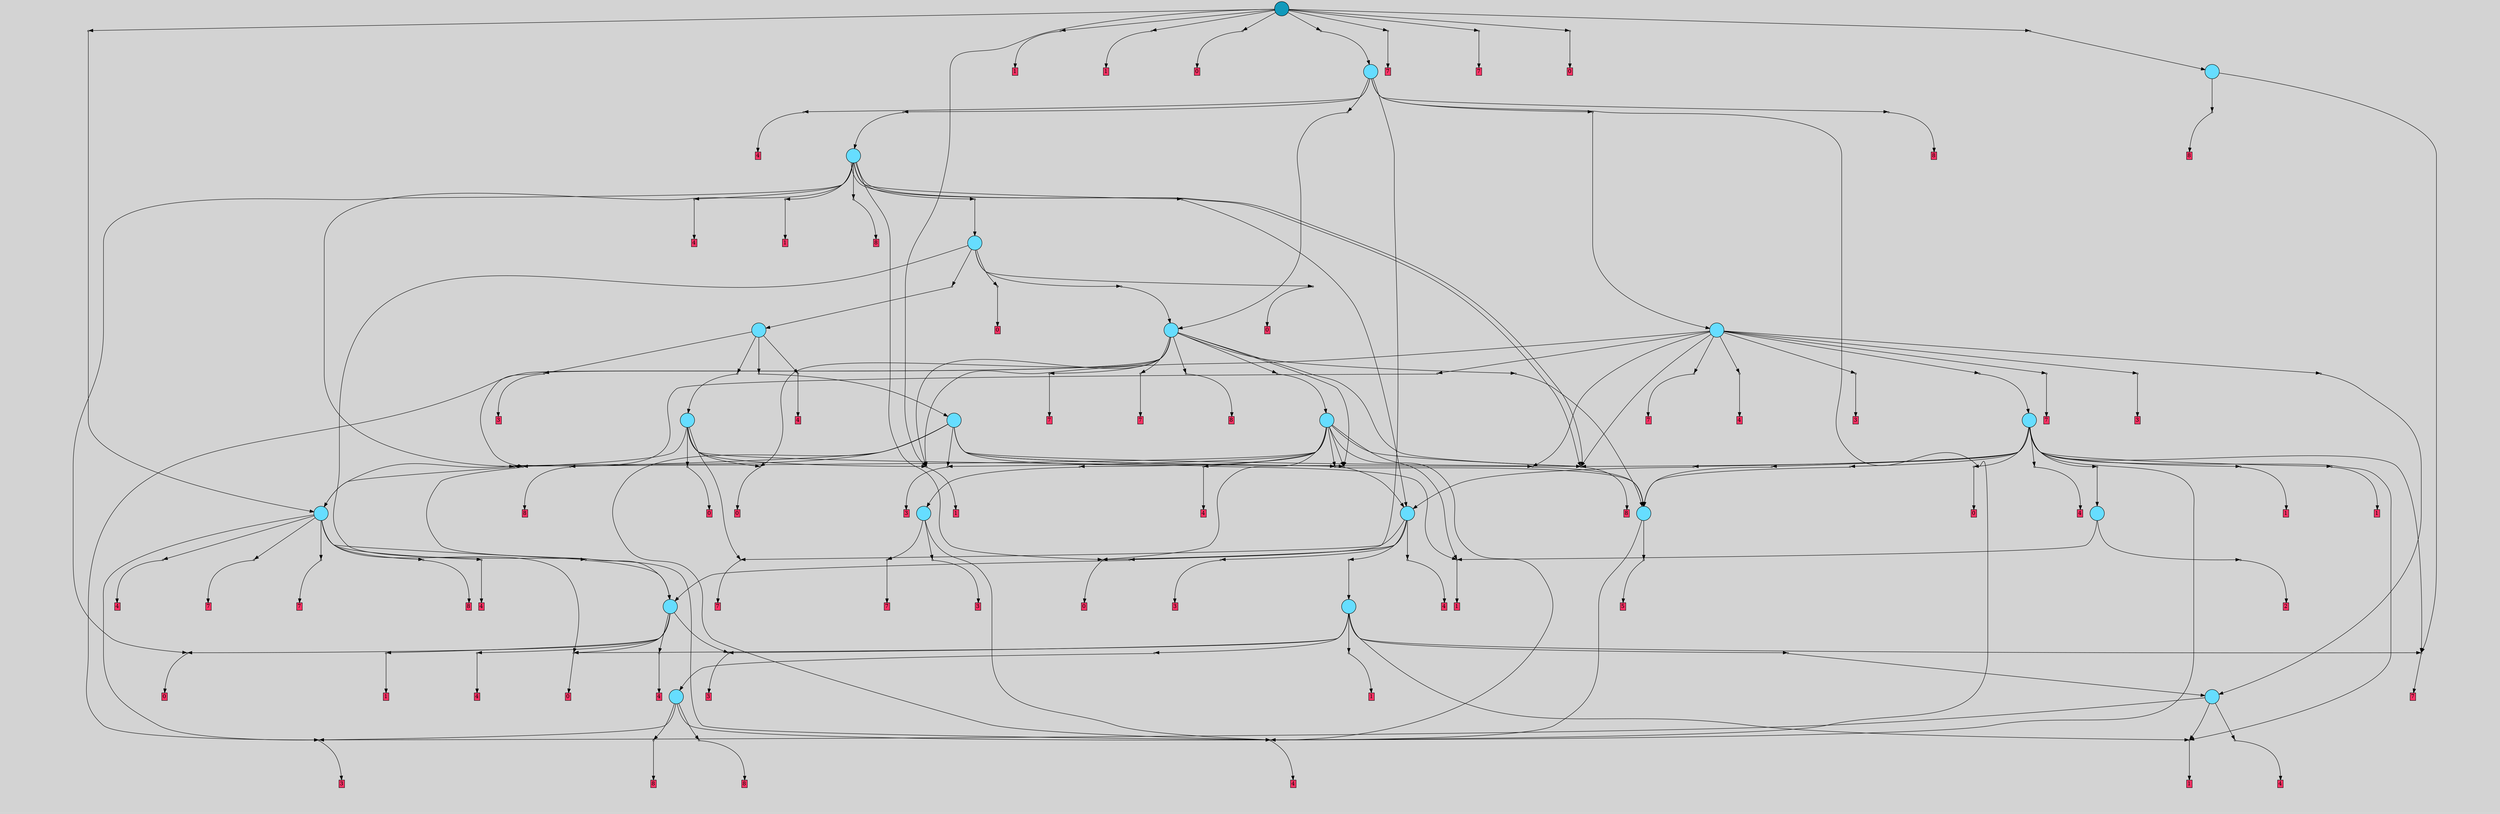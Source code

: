 // File exported with GEGELATI v1.3.1
// On the 2024-04-10 00:14:36
// With the File::TPGGraphDotExporter
digraph{
	graph[pad = "0.212, 0.055" bgcolor = lightgray]
	node[shape=circle style = filled label = ""]
		T1 [fillcolor="#66ddff"]
		T3 [fillcolor="#66ddff"]
		T4 [fillcolor="#66ddff"]
		T7 [fillcolor="#66ddff"]
		T23 [fillcolor="#66ddff"]
		T38 [fillcolor="#66ddff"]
		T69 [fillcolor="#66ddff"]
		T76 [fillcolor="#66ddff"]
		T178 [fillcolor="#66ddff"]
		T182 [fillcolor="#66ddff"]
		T252 [fillcolor="#66ddff"]
		T265 [fillcolor="#66ddff"]
		T280 [fillcolor="#66ddff"]
		T355 [fillcolor="#66ddff"]
		T364 [fillcolor="#66ddff"]
		T395 [fillcolor="#66ddff"]
		T421 [fillcolor="#66ddff"]
		T432 [fillcolor="#66ddff"]
		T486 [fillcolor="#66ddff"]
		T547 [fillcolor="#66ddff"]
		T689 [fillcolor="#1199bb"]
		P12866 [fillcolor="#cccccc" shape=point] //
		I12866 [shape=box style=invis label="3|5&3|7#1|5#4|3#0|5&#92;n"]
		P12866 -> I12866[style=invis]
		A8067 [fillcolor="#ff3366" shape=box margin=0.03 width=0 height=0 label="1"]
		T1 -> P12866 -> A8067
		P12867 [fillcolor="#cccccc" shape=point] //
		I12867 [shape=box style=invis label="6|1&1|5#3|1#3|2#2|3&#92;n"]
		P12867 -> I12867[style=invis]
		A8068 [fillcolor="#ff3366" shape=box margin=0.03 width=0 height=0 label="2"]
		T1 -> P12867 -> A8068
		P12868 [fillcolor="#cccccc" shape=point] //
		I12868 [shape=box style=invis label="4|1&0|4#2|1#3|5#2|1&#92;n3|0&2|0#3|1#2|7#1|2&#92;n4|7&2|4#0|6#0|7#2|4&#92;n4|6&2|2#1|3#1|3#2|3&#92;n6|3&4|6#2|3#1|4#3|4&#92;n8|3&2|4#1|1#0|4#0|4&#92;n8|6&2|3#2|6#2|2#4|5&#92;n0|4&3|3#2|5#4|4#1|6&#92;n1|5&1|3#1|3#2|5#4|7&#92;n"]
		P12868 -> I12868[style=invis]
		A8069 [fillcolor="#ff3366" shape=box margin=0.03 width=0 height=0 label="3"]
		T3 -> P12868 -> A8069
		P12869 [fillcolor="#cccccc" shape=point] //
		I12869 [shape=box style=invis label="7|3&1|1#3|5#3|0#3|0&#92;n6|7&0|0#0|4#3|4#2|4&#92;n6|3&3|0#3|3#2|4#2|2&#92;n7|0&1|4#0|1#2|2#4|3&#92;n4|2&1|6#0|1#3|2#1|4&#92;n8|2&1|5#2|2#2|3#0|1&#92;n4|6&2|3#3|5#1|0#3|1&#92;n0|1&3|0#2|6#1|3#3|0&#92;n"]
		P12869 -> I12869[style=invis]
		A8070 [fillcolor="#ff3366" shape=box margin=0.03 width=0 height=0 label="4"]
		T3 -> P12869 -> A8070
		P12870 [fillcolor="#cccccc" shape=point] //
		I12870 [shape=box style=invis label="6|7&2|5#4|5#3|6#0|4&#92;n"]
		P12870 -> I12870[style=invis]
		A8071 [fillcolor="#ff3366" shape=box margin=0.03 width=0 height=0 label="4"]
		T4 -> P12870 -> A8071
		P12871 [fillcolor="#cccccc" shape=point] //
		I12871 [shape=box style=invis label="5|6&3|4#3|7#1|4#3|6&#92;n0|2&3|5#2|4#0|2#4|6&#92;n8|6&0|2#3|3#3|1#0|6&#92;n3|2&0|4#1|4#4|7#2|7&#92;n1|3&0|0#2|0#2|3#0|4&#92;n1|5&1|0#2|7#0|2#1|6&#92;n5|2&2|2#3|5#2|1#0|0&#92;n1|6&4|3#0|4#4|7#3|1&#92;n2|1&3|0#3|3#3|4#3|4&#92;n6|4&4|2#0|5#3|7#1|2&#92;n"]
		P12871 -> I12871[style=invis]
		A8072 [fillcolor="#ff3366" shape=box margin=0.03 width=0 height=0 label="5"]
		T4 -> P12871 -> A8072
		P12872 [fillcolor="#cccccc" shape=point] //
		I12872 [shape=box style=invis label="2|6&0|5#3|0#2|7#4|0&#92;n3|4&0|4#3|3#4|0#1|4&#92;n0|1&1|5#0|4#1|2#0|5&#92;n2|5&4|7#4|6#3|3#1|4&#92;n7|7&4|5#2|2#2|5#3|6&#92;n"]
		P12872 -> I12872[style=invis]
		A8073 [fillcolor="#ff3366" shape=box margin=0.03 width=0 height=0 label="7"]
		T7 -> P12872 -> A8073
		P12873 [fillcolor="#cccccc" shape=point] //
		I12873 [shape=box style=invis label="7|2&1|6#3|3#1|6#3|4&#92;n0|6&2|2#2|1#4|0#3|5&#92;n8|3&2|2#1|0#0|0#2|3&#92;n8|3&2|5#0|1#4|6#3|7&#92;n2|0&4|3#1|4#0|2#3|4&#92;n"]
		P12873 -> I12873[style=invis]
		A8074 [fillcolor="#ff3366" shape=box margin=0.03 width=0 height=0 label="8"]
		T7 -> P12873 -> A8074
		P12874 [fillcolor="#cccccc" shape=point] //
		I12874 [shape=box style=invis label="8|4&2|5#0|4#3|2#0|7&#92;n3|1&1|1#2|2#1|5#2|0&#92;n7|5&1|7#0|1#0|4#0|6&#92;n3|3&3|2#3|7#1|0#4|7&#92;n"]
		P12874 -> I12874[style=invis]
		A8075 [fillcolor="#ff3366" shape=box margin=0.03 width=0 height=0 label="1"]
		T3 -> P12874 -> A8075
		P12875 [fillcolor="#cccccc" shape=point] //
		I12875 [shape=box style=invis label="6|7&1|4#2|2#2|0#4|2&#92;n6|3&3|2#4|6#0|7#2|2&#92;n1|7&1|5#0|0#0|0#4|5&#92;n5|2&4|7#3|0#0|1#2|7&#92;n6|6&1|0#3|2#1|0#4|3&#92;n2|1&0|2#4|6#3|2#2|5&#92;n3|4&2|1#4|4#1|7#0|5&#92;n0|5&3|4#1|7#0|7#4|0&#92;n"]
		P12875 -> I12875[style=invis]
		A8076 [fillcolor="#ff3366" shape=box margin=0.03 width=0 height=0 label="7"]
		T23 -> P12875 -> A8076
		P12876 [fillcolor="#cccccc" shape=point] //
		I12876 [shape=box style=invis label="0|6&2|0#4|2#4|1#1|6&#92;n4|1&0|4#2|1#3|5#2|1&#92;n3|0&2|0#3|1#2|7#1|2&#92;n4|7&2|4#0|6#0|7#2|4&#92;n8|6&2|3#2|6#2|2#4|5&#92;n8|3&2|4#1|1#0|1#0|4&#92;n6|3&4|6#2|3#1|4#3|4&#92;n0|4&3|3#2|5#4|4#1|6&#92;n1|5&1|3#1|3#2|5#4|7&#92;n"]
		P12876 -> I12876[style=invis]
		A8077 [fillcolor="#ff3366" shape=box margin=0.03 width=0 height=0 label="3"]
		T23 -> P12876 -> A8077
		T23 -> P12870
		T38 -> P12870
		P12877 [fillcolor="#cccccc" shape=point] //
		I12877 [shape=box style=invis label="7|2&1|6#3|3#1|6#3|4&#92;n3|0&4|1#1|1#2|2#0|0&#92;n8|3&2|2#1|0#0|0#2|3&#92;n2|0&4|3#1|4#0|2#3|4&#92;n8|3&2|5#0|1#4|6#3|7&#92;n4|2&3|5#3|5#2|5#2|3&#92;n"]
		P12877 -> I12877[style=invis]
		A8078 [fillcolor="#ff3366" shape=box margin=0.03 width=0 height=0 label="8"]
		T38 -> P12877 -> A8078
		T38 -> P12868
		P12878 [fillcolor="#cccccc" shape=point] //
		I12878 [shape=box style=invis label="6|6&1|6#1|2#0|6#1|2&#92;n7|2&1|6#3|3#1|6#3|4&#92;n0|6&2|2#2|1#4|0#3|5&#92;n8|3&2|5#0|1#4|6#3|7&#92;n8|3&2|2#1|0#0|0#2|3&#92;n2|0&4|3#1|4#0|2#3|4&#92;n"]
		P12878 -> I12878[style=invis]
		A8079 [fillcolor="#ff3366" shape=box margin=0.03 width=0 height=0 label="8"]
		T38 -> P12878 -> A8079
		P12879 [fillcolor="#cccccc" shape=point] //
		I12879 [shape=box style=invis label="4|1&0|4#2|1#3|5#2|1&#92;n3|0&2|0#3|1#2|7#1|2&#92;n4|7&2|4#0|6#0|7#2|4&#92;n8|3&2|3#2|6#2|2#4|5&#92;n6|3&4|6#2|3#1|4#3|4&#92;n4|6&2|2#1|3#1|3#2|3&#92;n0|4&3|3#2|5#4|4#1|6&#92;n1|5&1|3#1|3#2|5#4|7&#92;n"]
		P12879 -> I12879[style=invis]
		A8080 [fillcolor="#ff3366" shape=box margin=0.03 width=0 height=0 label="3"]
		T69 -> P12879 -> A8080
		P12880 [fillcolor="#cccccc" shape=point] //
		I12880 [shape=box style=invis label="3|2&3|7#1|2#1|1#4|2&#92;n1|6&0|7#0|2#3|0#4|3&#92;n7|5&1|7#0|1#1|4#0|6&#92;n3|0&3|2#3|7#1|0#4|7&#92;n3|1&1|1#2|2#1|6#2|0&#92;n"]
		P12880 -> I12880[style=invis]
		A8081 [fillcolor="#ff3366" shape=box margin=0.03 width=0 height=0 label="1"]
		T69 -> P12880 -> A8081
		P12881 [fillcolor="#cccccc" shape=point] //
		I12881 [shape=box style=invis label="6|7&2|5#4|5#2|6#0|4&#92;n"]
		P12881 -> I12881[style=invis]
		A8082 [fillcolor="#ff3366" shape=box margin=0.03 width=0 height=0 label="4"]
		T69 -> P12881 -> A8082
		P12882 [fillcolor="#cccccc" shape=point] //
		I12882 [shape=box style=invis label="0|4&1|0#4|0#4|3#3|6&#92;n1|3&0|1#1|7#4|3#2|7&#92;n2|3&3|1#4|6#0|5#3|7&#92;n6|7&0|5#1|1#4|7#2|1&#92;n3|0&0|4#1|0#3|2#2|1&#92;n0|1&0|6#2|1#3|0#3|0&#92;n"]
		P12882 -> I12882[style=invis]
		A8083 [fillcolor="#ff3366" shape=box margin=0.03 width=0 height=0 label="0"]
		T69 -> P12882 -> A8083
		P12883 [fillcolor="#cccccc" shape=point] //
		I12883 [shape=box style=invis label="6|7&0|5#1|1#4|7#2|1&#92;n1|3&0|1#1|7#4|3#2|7&#92;n2|3&3|1#4|6#0|5#3|7&#92;n7|4&4|2#3|5#1|5#0|4&#92;n0|4&1|0#4|0#4|3#3|6&#92;n0|1&0|2#2|1#3|0#3|0&#92;n"]
		P12883 -> I12883[style=invis]
		A8084 [fillcolor="#ff3366" shape=box margin=0.03 width=0 height=0 label="0"]
		T69 -> P12883 -> A8084
		P12884 [fillcolor="#cccccc" shape=point] //
		I12884 [shape=box style=invis label="6|7&2|5#2|5#3|6#0|4&#92;n3|3&2|7#1|4#2|4#0|5&#92;n"]
		P12884 -> I12884[style=invis]
		A8085 [fillcolor="#ff3366" shape=box margin=0.03 width=0 height=0 label="4"]
		T69 -> P12884 -> A8085
		T76 -> P12872
		T76 -> P12879
		P12885 [fillcolor="#cccccc" shape=point] //
		I12885 [shape=box style=invis label="3|1&1|1#2|2#1|6#2|0&#92;n1|6&0|7#0|2#3|0#4|3&#92;n7|5&1|7#0|1#1|4#0|6&#92;n2|6&1|7#3|5#1|7#2|0&#92;n3|0&3|2#3|7#1|0#4|7&#92;n"]
		P12885 -> I12885[style=invis]
		A8086 [fillcolor="#ff3366" shape=box margin=0.03 width=0 height=0 label="1"]
		T76 -> P12885 -> A8086
		P12886 [fillcolor="#cccccc" shape=point] //
		I12886 [shape=box style=invis label="3|3&2|0#3|1#2|2#1|2&#92;n4|7&2|5#3|1#0|6#0|7&#92;n5|3&0|5#4|4#1|2#4|7&#92;n3|5&4|5#2|6#3|4#0|1&#92;n8|3&2|5#1|1#0|4#1|4&#92;n3|3&4|7#2|4#4|1#2|3&#92;n0|4&3|0#2|5#4|2#1|6&#92;n6|6&0|2#2|7#2|0#3|3&#92;n0|0&3|7#4|3#3|7#2|7&#92;n"]
		P12886 -> I12886[style=invis]
		T76 -> P12886 -> T3
		P12887 [fillcolor="#cccccc" shape=point] //
		I12887 [shape=box style=invis label="1|2&4|0#0|0#1|4#2|2&#92;n6|0&0|3#1|7#0|2#2|2&#92;n5|5&0|2#2|1#0|4#4|3&#92;n"]
		P12887 -> I12887[style=invis]
		T76 -> P12887 -> T38
		T76 -> P12882
		T76 -> P12874
		P12888 [fillcolor="#cccccc" shape=point] //
		I12888 [shape=box style=invis label="8|4&1|5#0|4#3|5#0|7&#92;n7|0&0|1#4|6#4|1#4|5&#92;n2|5&1|3#1|5#2|5#0|2&#92;n"]
		P12888 -> I12888[style=invis]
		T178 -> P12888 -> T69
		P12889 [fillcolor="#cccccc" shape=point] //
		I12889 [shape=box style=invis label="3|0&3|7#2|4#4|2#4|3&#92;n6|7&2|3#3|3#4|0#0|3&#92;n8|7&0|2#1|7#0|7#2|3&#92;n4|0&3|7#1|3#4|3#0|1&#92;n6|2&0|4#4|2#2|5#1|5&#92;n4|7&4|5#3|7#3|2#2|6&#92;n0|1&1|2#4|3#4|6#2|1&#92;n3|1&0|6#4|6#3|1#4|4&#92;n"]
		P12889 -> I12889[style=invis]
		A8087 [fillcolor="#ff3366" shape=box margin=0.03 width=0 height=0 label="0"]
		T178 -> P12889 -> A8087
		P12890 [fillcolor="#cccccc" shape=point] //
		I12890 [shape=box style=invis label="4|6&2|2#1|3#1|3#2|3&#92;n5|0&3|1#4|5#3|0#4|4&#92;n4|7&2|4#0|2#0|7#2|4&#92;n0|4&3|3#2|5#4|4#2|4&#92;n8|6&2|3#2|6#2|2#4|5&#92;n6|3&4|6#2|3#1|4#3|4&#92;n0|7&1|5#3|3#0|5#3|3&#92;n1|6&1|3#1|3#2|5#4|7&#92;n"]
		P12890 -> I12890[style=invis]
		T178 -> P12890 -> T76
		P12891 [fillcolor="#cccccc" shape=point] //
		I12891 [shape=box style=invis label="4|1&0|4#2|1#3|5#2|1&#92;n5|0&1|5#2|4#1|5#4|7&#92;n4|7&2|4#0|6#0|7#2|4&#92;n8|6&2|2#1|3#1|3#2|3&#92;n1|5&1|3#1|3#2|5#4|7&#92;n8|3&2|4#1|1#0|4#0|4&#92;n8|3&2|3#2|6#2|2#4|5&#92;n6|3&4|6#2|3#2|4#3|4&#92;n"]
		P12891 -> I12891[style=invis]
		A8088 [fillcolor="#ff3366" shape=box margin=0.03 width=0 height=0 label="3"]
		T178 -> P12891 -> A8088
		P12892 [fillcolor="#cccccc" shape=point] //
		I12892 [shape=box style=invis label="3|0&3|4#1|2#4|7#3|5&#92;n2|2&4|7#4|3#0|6#0|1&#92;n"]
		P12892 -> I12892[style=invis]
		A8089 [fillcolor="#ff3366" shape=box margin=0.03 width=0 height=0 label="4"]
		T178 -> P12892 -> A8089
		P12893 [fillcolor="#cccccc" shape=point] //
		I12893 [shape=box style=invis label="1|4&3|4#0|0#3|2#0|2&#92;n2|6&2|5#3|0#2|0#0|0&#92;n6|0&0|4#4|6#3|0#2|3&#92;n3|5&4|7#4|6#3|3#1|4&#92;n1|1&1|4#1|1#3|1#4|3&#92;n3|1&2|4#3|5#4|4#3|5&#92;n"]
		P12893 -> I12893[style=invis]
		A8090 [fillcolor="#ff3366" shape=box margin=0.03 width=0 height=0 label="7"]
		T178 -> P12893 -> A8090
		P12894 [fillcolor="#cccccc" shape=point] //
		I12894 [shape=box style=invis label="4|0&0|7#1|2#2|2#3|1&#92;n0|6&0|2#0|1#4|0#3|5&#92;n6|6&0|3#2|7#2|2#0|3&#92;n0|3&2|4#0|6#0|7#2|1&#92;n7|5&1|7#2|7#0|4#0|1&#92;n2|0&4|2#3|1#3|7#2|7&#92;n"]
		P12894 -> I12894[style=invis]
		A8091 [fillcolor="#ff3366" shape=box margin=0.03 width=0 height=0 label="8"]
		T182 -> P12894 -> A8091
		P12895 [fillcolor="#cccccc" shape=point] //
		I12895 [shape=box style=invis label="1|7&0|1#2|3#3|2#0|1&#92;n7|0&3|4#1|4#0|1#4|6&#92;n"]
		P12895 -> I12895[style=invis]
		A8092 [fillcolor="#ff3366" shape=box margin=0.03 width=0 height=0 label="4"]
		T182 -> P12895 -> A8092
		T182 -> P12882
		P12896 [fillcolor="#cccccc" shape=point] //
		I12896 [shape=box style=invis label="0|2&0|7#3|7#3|1#2|1&#92;n7|7&1|0#0|1#2|6#4|5&#92;n8|0&2|7#2|0#2|6#2|0&#92;n3|1&1|1#4|6#0|6#4|5&#92;n2|1&3|2#2|6#3|2#2|1&#92;n5|7&1|7#0|1#0|3#2|4&#92;n6|1&4|5#1|0#4|4#1|3&#92;n6|3&3|2#4|6#0|7#2|7&#92;n"]
		P12896 -> I12896[style=invis]
		T182 -> P12896 -> T69
		P12897 [fillcolor="#cccccc" shape=point] //
		I12897 [shape=box style=invis label="7|1&1|6#2|4#2|2#2|6&#92;n4|7&1|6#3|3#1|3#3|3&#92;n4|6&1|7#3|5#2|4#2|4&#92;n1|5&4|7#1|7#0|0#2|2&#92;n4|6&3|6#0|6#0|1#1|1&#92;n"]
		P12897 -> I12897[style=invis]
		A8093 [fillcolor="#ff3366" shape=box margin=0.03 width=0 height=0 label="4"]
		T182 -> P12897 -> A8093
		T182 -> P12868
		P12898 [fillcolor="#cccccc" shape=point] //
		I12898 [shape=box style=invis label="2|1&2|2#4|6#3|2#2|4&#92;n7|6&4|1#0|0#0|2#1|6&#92;n7|5&0|7#3|2#2|0#3|4&#92;n2|1&0|0#4|5#0|6#2|2&#92;n0|2&3|5#2|7#0|7#4|0&#92;n1|0&4|6#2|5#4|2#0|3&#92;n8|6&0|4#4|0#4|7#0|7&#92;n5|7&0|1#0|4#2|5#0|5&#92;n5|3&3|3#0|0#3|4#2|0&#92;n3|7&1|1#4|4#0|0#0|4&#92;n"]
		P12898 -> I12898[style=invis]
		A8094 [fillcolor="#ff3366" shape=box margin=0.03 width=0 height=0 label="7"]
		T182 -> P12898 -> A8094
		P12899 [fillcolor="#cccccc" shape=point] //
		I12899 [shape=box style=invis label="2|2&2|3#2|0#3|3#4|4&#92;n2|7&2|0#0|5#2|7#4|1&#92;n3|2&4|7#0|0#4|0#2|7&#92;n8|2&2|2#4|2#4|2#3|5&#92;n4|7&1|4#2|2#2|0#1|5&#92;n5|7&1|6#0|7#0|6#1|3&#92;n6|1&2|6#1|2#4|7#0|5&#92;n1|7&1|7#0|0#0|0#2|5&#92;n6|7&1|5#0|4#1|3#0|7&#92;n1|0&1|1#1|3#0|2#0|1&#92;n"]
		P12899 -> I12899[style=invis]
		A8095 [fillcolor="#ff3366" shape=box margin=0.03 width=0 height=0 label="7"]
		T182 -> P12899 -> A8095
		P12900 [fillcolor="#cccccc" shape=point] //
		I12900 [shape=box style=invis label="3|4&2|2#4|3#1|7#0|5&#92;n8|0&2|5#2|0#2|6#2|0&#92;n2|1&3|2#2|6#3|2#2|5&#92;n6|3&3|2#4|6#0|7#2|7&#92;n1|7&3|3#2|1#0|7#3|1&#92;n2|2&3|0#0|0#4|7#2|2&#92;n3|1&1|1#4|6#0|6#4|5&#92;n7|2&1|0#0|1#2|6#4|5&#92;n1|7&1|7#0|1#0|3#2|4&#92;n0|2&0|7#3|7#3|1#2|1&#92;n"]
		P12900 -> I12900[style=invis]
		T252 -> P12900 -> T178
		T252 -> P12870
		P12901 [fillcolor="#cccccc" shape=point] //
		I12901 [shape=box style=invis label="1|3&0|1#1|7#4|3#2|7&#92;n1|2&3|7#4|4#4|7#4|5&#92;n2|6&3|1#4|6#0|5#3|7&#92;n0|4&1|0#4|0#4|3#3|6&#92;n6|7&0|5#1|3#4|7#2|7&#92;n0|1&0|6#2|1#3|0#3|0&#92;n3|0&0|4#1|0#3|2#2|1&#92;n1|5&4|2#4|0#1|6#2|7&#92;n"]
		P12901 -> I12901[style=invis]
		T252 -> P12901 -> T4
		P12902 [fillcolor="#cccccc" shape=point] //
		I12902 [shape=box style=invis label="1|0&2|1#0|0#3|6#0|7&#92;n2|7&3|5#4|3#0|7#0|7&#92;n6|7&2|5#4|4#3|2#4|2&#92;n"]
		P12902 -> I12902[style=invis]
		A8096 [fillcolor="#ff3366" shape=box margin=0.03 width=0 height=0 label="4"]
		T252 -> P12902 -> A8096
		P12903 [fillcolor="#cccccc" shape=point] //
		I12903 [shape=box style=invis label="7|5&1|7#2|7#0|4#0|1&#92;n0|6&0|2#0|1#4|0#3|5&#92;n6|6&0|3#2|7#2|2#0|3&#92;n0|3&2|4#0|6#0|7#2|1&#92;n4|0&0|7#1|0#2|2#3|1&#92;n2|0&4|2#3|1#3|7#2|7&#92;n"]
		P12903 -> I12903[style=invis]
		A8097 [fillcolor="#ff3366" shape=box margin=0.03 width=0 height=0 label="8"]
		T252 -> P12903 -> A8097
		P12904 [fillcolor="#cccccc" shape=point] //
		I12904 [shape=box style=invis label="3|0&3|7#2|4#4|2#4|3&#92;n6|7&2|3#3|3#4|0#0|3&#92;n8|7&0|2#1|7#0|7#2|3&#92;n6|2&0|4#4|2#2|5#1|5&#92;n4|0&3|7#1|3#4|3#0|1&#92;n4|7&4|5#3|7#3|2#2|6&#92;n0|1&1|2#4|3#4|6#2|1&#92;n3|1&0|6#4|6#3|1#4|7&#92;n"]
		P12904 -> I12904[style=invis]
		T252 -> P12904 -> T182
		P12905 [fillcolor="#cccccc" shape=point] //
		I12905 [shape=box style=invis label="1|5&1|3#1|3#2|5#4|7&#92;n3|0&2|0#3|1#2|7#1|2&#92;n4|7&2|4#0|6#0|7#2|4&#92;n4|6&2|2#1|3#1|3#2|3&#92;n6|3&4|6#2|3#1|4#3|4&#92;n2|6&2|3#2|6#2|2#4|5&#92;n0|4&3|3#2|5#4|4#1|6&#92;n4|1&0|4#2|1#3|5#2|1&#92;n"]
		P12905 -> I12905[style=invis]
		A8098 [fillcolor="#ff3366" shape=box margin=0.03 width=0 height=0 label="3"]
		T252 -> P12905 -> A8098
		P12906 [fillcolor="#cccccc" shape=point] //
		I12906 [shape=box style=invis label="4|1&0|4#2|1#3|5#2|1&#92;n6|3&4|6#2|3#1|4#3|4&#92;n4|7&2|4#2|6#0|7#2|4&#92;n4|6&2|2#1|3#1|3#2|3&#92;n3|0&2|0#3|1#2|7#1|2&#92;n8|3&2|4#1|1#0|4#0|4&#92;n8|6&2|3#2|6#2|2#4|5&#92;n0|4&3|3#2|5#4|4#1|6&#92;n1|5&1|3#1|3#2|5#4|7&#92;n8|5&2|6#4|7#0|3#4|2&#92;n"]
		P12906 -> I12906[style=invis]
		T252 -> P12906 -> T23
		T252 -> P12889
		T252 -> P12866
		T265 -> P12900
		T265 -> P12870
		T265 -> P12901
		P12907 [fillcolor="#cccccc" shape=point] //
		I12907 [shape=box style=invis label="6|6&1|3#2|7#2|2#0|3&#92;n2|0&4|2#3|1#3|7#2|7&#92;n7|4&3|7#2|7#3|4#0|1&#92;n5|0&1|3#2|5#1|0#2|0&#92;n"]
		P12907 -> I12907[style=invis]
		A8099 [fillcolor="#ff3366" shape=box margin=0.03 width=0 height=0 label="8"]
		T265 -> P12907 -> A8099
		T265 -> P12904
		T265 -> P12905
		T265 -> P12866
		T265 -> P12903
		P12908 [fillcolor="#cccccc" shape=point] //
		I12908 [shape=box style=invis label="2|5&1|3#1|5#2|5#0|2&#92;n8|4&1|5#0|4#3|5#0|7&#92;n7|0&0|4#4|6#4|1#1|5&#92;n3|1&3|2#2|2#2|5#2|0&#92;n7|2&0|2#3|5#0|2#0|5&#92;n"]
		P12908 -> I12908[style=invis]
		T280 -> P12908 -> T69
		T280 -> P12893
		P12909 [fillcolor="#cccccc" shape=point] //
		I12909 [shape=box style=invis label="0|7&4|5#1|3#0|2#0|0&#92;n4|1&0|4#2|1#3|3#2|1&#92;n6|0&3|2#1|4#3|7#3|5&#92;n1|5&1|3#3|3#2|5#4|7&#92;n0|4&3|3#2|5#4|4#1|6&#92;n8|6&2|3#4|6#2|2#4|5&#92;n8|3&2|4#1|1#0|4#4|4&#92;n4|7&2|4#0|6#0|7#2|4&#92;n"]
		P12909 -> I12909[style=invis]
		T280 -> P12909 -> T4
		P12910 [fillcolor="#cccccc" shape=point] //
		I12910 [shape=box style=invis label="0|1&0|6#2|1#3|0#3|0&#92;n7|0&0|7#1|0#4|6#0|6&#92;n8|7&0|5#3|6#2|2#2|7&#92;n1|2&3|7#4|4#4|6#4|5&#92;n0|6&1|2#1|1#1|0#3|7&#92;n6|7&0|3#1|1#4|7#2|7&#92;n0|4&1|1#4|0#4|3#3|6&#92;n6|1&4|2#3|4#2|1#2|7&#92;n"]
		P12910 -> I12910[style=invis]
		A8100 [fillcolor="#ff3366" shape=box margin=0.03 width=0 height=0 label="0"]
		T280 -> P12910 -> A8100
		P12911 [fillcolor="#cccccc" shape=point] //
		I12911 [shape=box style=invis label="0|4&1|0#4|0#4|3#3|6&#92;n1|3&0|1#1|7#4|3#2|7&#92;n2|3&3|1#4|6#0|5#3|7&#92;n1|2&3|7#4|4#4|7#4|5&#92;n6|7&0|5#1|1#4|7#2|7&#92;n0|1&0|6#2|1#3|0#3|0&#92;n3|0&0|4#1|0#3|2#2|1&#92;n"]
		P12911 -> I12911[style=invis]
		A8101 [fillcolor="#ff3366" shape=box margin=0.03 width=0 height=0 label="0"]
		T280 -> P12911 -> A8101
		P12912 [fillcolor="#cccccc" shape=point] //
		I12912 [shape=box style=invis label="4|5&3|3#3|3#1|7#4|1&#92;n0|3&2|0#2|0#3|6#4|5&#92;n1|0&0|5#1|5#1|5#3|7&#92;n0|7&2|6#1|1#1|1#3|4&#92;n2|1&1|0#1|2#2|2#4|4&#92;n3|6&0|7#2|7#3|5#0|7&#92;n"]
		P12912 -> I12912[style=invis]
		A8102 [fillcolor="#ff3366" shape=box margin=0.03 width=0 height=0 label="1"]
		T280 -> P12912 -> A8102
		T355 -> P12908
		P12913 [fillcolor="#cccccc" shape=point] //
		I12913 [shape=box style=invis label="3|1&2|4#3|5#4|4#3|5&#92;n2|6&2|5#3|0#2|0#0|0&#92;n0|5&4|5#0|6#1|6#0|6&#92;n6|0&0|4#4|6#1|0#2|3&#92;n3|5&4|7#4|6#3|3#1|4&#92;n1|1&1|4#1|1#3|1#4|3&#92;n1|4&3|4#0|0#3|2#0|2&#92;n"]
		P12913 -> I12913[style=invis]
		A8103 [fillcolor="#ff3366" shape=box margin=0.03 width=0 height=0 label="7"]
		T355 -> P12913 -> A8103
		P12914 [fillcolor="#cccccc" shape=point] //
		I12914 [shape=box style=invis label="8|6&2|3#4|6#2|2#4|5&#92;n4|1&0|4#2|1#3|3#2|1&#92;n6|0&3|2#1|4#3|7#3|5&#92;n1|5&3|3#3|3#2|5#4|7&#92;n0|4&3|3#2|5#4|4#1|6&#92;n0|7&4|5#1|3#0|2#0|0&#92;n8|3&2|4#1|1#0|4#4|4&#92;n4|7&2|4#0|6#0|7#2|4&#92;n"]
		P12914 -> I12914[style=invis]
		T355 -> P12914 -> T4
		P12915 [fillcolor="#cccccc" shape=point] //
		I12915 [shape=box style=invis label="1|0&0|4#3|3#4|0#1|4&#92;n0|1&0|5#0|4#1|2#0|5&#92;n2|6&0|5#3|0#2|7#4|0&#92;n2|5&4|0#4|6#3|3#1|4&#92;n"]
		P12915 -> I12915[style=invis]
		A8104 [fillcolor="#ff3366" shape=box margin=0.03 width=0 height=0 label="7"]
		T355 -> P12915 -> A8104
		T355 -> P12903
		T355 -> P12900
		P12916 [fillcolor="#cccccc" shape=point] //
		I12916 [shape=box style=invis label="5|3&4|4#1|5#1|3#3|3&#92;n3|3&2|6#0|1#2|0#3|7&#92;n6|0&0|7#1|6#3|1#0|6&#92;n3|3&0|0#4|0#4|1#0|2&#92;n"]
		P12916 -> I12916[style=invis]
		A8105 [fillcolor="#ff3366" shape=box margin=0.03 width=0 height=0 label="8"]
		T355 -> P12916 -> A8105
		P12917 [fillcolor="#cccccc" shape=point] //
		I12917 [shape=box style=invis label="0|6&2|2#0|1#4|0#3|5&#92;n4|0&0|7#1|0#2|2#3|1&#92;n2|0&4|6#3|1#3|7#2|7&#92;n1|7&1|2#3|1#1|2#4|1&#92;n6|6&0|3#2|7#2|2#0|5&#92;n"]
		P12917 -> I12917[style=invis]
		T355 -> P12917 -> T252
		T355 -> P12912
		T355 -> P12868
		T355 -> P12911
		P12918 [fillcolor="#cccccc" shape=point] //
		I12918 [shape=box style=invis label="2|2&3|0#0|0#4|7#2|2&#92;n8|0&2|7#2|0#2|6#2|0&#92;n2|1&3|2#2|6#3|2#2|5&#92;n6|3&3|2#4|6#0|7#2|7&#92;n3|4&2|2#4|3#1|7#0|5&#92;n3|1&1|1#4|6#0|6#4|5&#92;n7|2&1|0#0|1#2|6#4|5&#92;n1|7&1|7#0|1#0|3#2|4&#92;n0|2&0|7#3|7#3|1#2|1&#92;n"]
		P12918 -> I12918[style=invis]
		T364 -> P12918 -> T178
		T364 -> P12903
		P12919 [fillcolor="#cccccc" shape=point] //
		I12919 [shape=box style=invis label="0|4&1|0#4|0#4|3#3|6&#92;n1|3&0|1#1|7#4|3#2|7&#92;n6|7&0|5#1|1#4|7#2|7&#92;n1|2&3|7#4|4#4|7#4|5&#92;n2|3&3|1#4|6#0|5#3|7&#92;n3|0&0|7#0|2#1|0#4|7&#92;n0|1&0|6#2|1#3|0#3|0&#92;n4|0&0|4#1|0#3|2#2|1&#92;n"]
		P12919 -> I12919[style=invis]
		A8106 [fillcolor="#ff3366" shape=box margin=0.03 width=0 height=0 label="0"]
		T364 -> P12919 -> A8106
		P12920 [fillcolor="#cccccc" shape=point] //
		I12920 [shape=box style=invis label="7|6&4|2#3|6#4|3#4|0&#92;n1|3&0|4#3|3#4|3#0|3&#92;n3|0&1|0#1|2#4|3#4|1&#92;n8|6&4|3#3|2#4|0#4|6&#92;n"]
		P12920 -> I12920[style=invis]
		A8107 [fillcolor="#ff3366" shape=box margin=0.03 width=0 height=0 label="4"]
		T364 -> P12920 -> A8107
		P12921 [fillcolor="#cccccc" shape=point] //
		I12921 [shape=box style=invis label="8|4&1|5#0|4#3|5#0|7&#92;n2|5&1|3#1|5#2|5#0|2&#92;n3|1&3|2#2|2#2|5#2|2&#92;n3|0&0|1#4|6#2|4#4|4&#92;n7|0&0|1#4|6#4|1#3|5&#92;n"]
		P12921 -> I12921[style=invis]
		T364 -> P12921 -> T1
		T364 -> P12872
		P12922 [fillcolor="#cccccc" shape=point] //
		I12922 [shape=box style=invis label="2|6&3|2#4|4#4|3#0|7&#92;n7|0&4|7#1|2#4|6#0|6&#92;n"]
		P12922 -> I12922[style=invis]
		A8108 [fillcolor="#ff3366" shape=box margin=0.03 width=0 height=0 label="1"]
		T364 -> P12922 -> A8108
		P12923 [fillcolor="#cccccc" shape=point] //
		I12923 [shape=box style=invis label="0|4&3|3#2|5#4|4#1|6&#92;n4|1&0|4#2|1#3|3#2|1&#92;n6|0&3|2#1|4#3|7#3|5&#92;n1|5&1|3#3|3#2|5#4|7&#92;n0|7&4|5#1|3#0|2#0|0&#92;n3|5&3|1#4|6#2|6#4|2&#92;n3|6&2|3#4|6#2|2#4|5&#92;n4|7&2|4#0|6#0|7#2|4&#92;n"]
		P12923 -> I12923[style=invis]
		T364 -> P12923 -> T4
		P12924 [fillcolor="#cccccc" shape=point] //
		I12924 [shape=box style=invis label="7|6&1|0#2|3#4|1#4|0&#92;n4|0&4|4#0|6#4|7#4|3&#92;n"]
		P12924 -> I12924[style=invis]
		A8109 [fillcolor="#ff3366" shape=box margin=0.03 width=0 height=0 label="1"]
		T364 -> P12924 -> A8109
		P12925 [fillcolor="#cccccc" shape=point] //
		I12925 [shape=box style=invis label="4|1&0|4#2|1#3|3#2|1&#92;n0|4&0|3#2|5#4|4#1|6&#92;n6|0&3|2#1|4#3|7#3|5&#92;n0|7&4|5#1|3#0|2#0|0&#92;n3|5&3|1#4|6#2|6#4|2&#92;n3|6&2|3#4|6#2|2#4|5&#92;n4|7&2|4#0|6#0|7#2|4&#92;n"]
		P12925 -> I12925[style=invis]
		T364 -> P12925 -> T4
		T364 -> P12874
		T364 -> P12870
		P12926 [fillcolor="#cccccc" shape=point] //
		I12926 [shape=box style=invis label="5|6&0|1#3|6#0|1#3|0&#92;n7|0&3|4#1|4#0|1#4|2&#92;n1|7&0|1#2|3#4|2#0|1&#92;n"]
		P12926 -> I12926[style=invis]
		A8110 [fillcolor="#ff3366" shape=box margin=0.03 width=0 height=0 label="4"]
		T395 -> P12926 -> A8110
		P12927 [fillcolor="#cccccc" shape=point] //
		I12927 [shape=box style=invis label="4|5&3|3#3|3#1|7#4|1&#92;n0|3&2|0#2|0#3|6#4|5&#92;n5|2&4|6#1|7#4|4#4|2&#92;n2|0&0|5#1|5#1|5#3|7&#92;n2|1&1|0#1|2#2|2#4|4&#92;n3|6&0|7#2|7#3|5#0|7&#92;n0|7&2|6#1|6#1|1#3|4&#92;n"]
		P12927 -> I12927[style=invis]
		T395 -> P12927 -> T265
		P12928 [fillcolor="#cccccc" shape=point] //
		I12928 [shape=box style=invis label="8|6&2|4#4|3#1|5#3|6&#92;n6|5&4|3#2|0#2|5#2|4&#92;n5|5&1|3#1|4#3|3#2|4&#92;n8|0&3|1#3|7#3|1#3|4&#92;n2|6&2|3#1|0#4|1#3|4&#92;n6|1&4|4#4|0#2|2#1|0&#92;n0|3&3|6#2|3#1|4#1|4&#92;n3|3&1|0#1|1#0|7#4|0&#92;n5|2&1|1#0|1#4|6#2|5&#92;n"]
		P12928 -> I12928[style=invis]
		T395 -> P12928 -> T280
		P12929 [fillcolor="#cccccc" shape=point] //
		I12929 [shape=box style=invis label="4|6&2|2#1|3#1|3#2|3&#92;n4|1&0|4#2|1#3|5#2|1&#92;n3|0&2|0#3|1#2|7#1|2&#92;n4|7&2|4#0|6#0|7#2|4&#92;n6|5&2|3#1|0#0|3#4|0&#92;n6|3&4|6#2|3#1|4#3|4&#92;n8|3&2|4#1|1#0|4#0|4&#92;n8|6&2|3#2|6#2|2#4|5&#92;n1|4&3|3#2|5#4|4#1|6&#92;n1|5&1|3#1|3#2|5#4|7&#92;n"]
		P12929 -> I12929[style=invis]
		A8111 [fillcolor="#ff3366" shape=box margin=0.03 width=0 height=0 label="3"]
		T395 -> P12929 -> A8111
		P12930 [fillcolor="#cccccc" shape=point] //
		I12930 [shape=box style=invis label="1|1&1|4#1|1#3|1#4|3&#92;n2|6&2|5#3|0#2|0#0|0&#92;n6|0&0|4#4|6#3|0#2|3&#92;n3|5&3|7#4|6#3|3#1|4&#92;n1|4&3|4#0|0#3|2#0|2&#92;n3|1&2|4#3|5#4|4#3|5&#92;n"]
		P12930 -> I12930[style=invis]
		A8112 [fillcolor="#ff3366" shape=box margin=0.03 width=0 height=0 label="7"]
		T421 -> P12930 -> A8112
		T421 -> P12909
		T421 -> P12912
		P12931 [fillcolor="#cccccc" shape=point] //
		I12931 [shape=box style=invis label="3|7&2|4#1|6#0|7#2|4&#92;n3|0&2|0#3|1#2|7#1|2&#92;n4|3&2|5#4|0#2|5#4|6&#92;n0|4&3|3#2|5#4|4#1|6&#92;n1|0&0|2#4|1#2|4#1|6&#92;n4|6&2|2#1|3#1|3#2|3&#92;n1|4&3|0#1|3#3|7#1|0&#92;n3|5&1|3#1|3#2|5#1|7&#92;n6|3&4|6#2|3#1|4#3|4&#92;n7|1&0|4#0|1#3|5#2|1&#92;n"]
		P12931 -> I12931[style=invis]
		A8113 [fillcolor="#ff3366" shape=box margin=0.03 width=0 height=0 label="3"]
		T421 -> P12931 -> A8113
		P12932 [fillcolor="#cccccc" shape=point] //
		I12932 [shape=box style=invis label="2|4&0|7#1|4#4|3#0|1&#92;n1|0&0|4#2|5#2|7#1|7&#92;n"]
		P12932 -> I12932[style=invis]
		A8114 [fillcolor="#ff3366" shape=box margin=0.03 width=0 height=0 label="7"]
		T421 -> P12932 -> A8114
		T421 -> P12903
		P12933 [fillcolor="#cccccc" shape=point] //
		I12933 [shape=box style=invis label="0|7&2|3#4|6#0|7#4|2&#92;n1|0&3|5#0|6#2|7#1|1&#92;n6|1&2|5#4|5#3|7#0|2&#92;n"]
		P12933 -> I12933[style=invis]
		A8115 [fillcolor="#ff3366" shape=box margin=0.03 width=0 height=0 label="4"]
		T421 -> P12933 -> A8115
		P12934 [fillcolor="#cccccc" shape=point] //
		I12934 [shape=box style=invis label="2|2&3|0#0|0#4|7#2|2&#92;n8|0&2|5#2|0#2|6#2|0&#92;n6|3&3|2#4|6#0|7#2|7&#92;n1|7&3|3#2|1#0|7#3|1&#92;n3|4&2|2#4|3#1|7#0|5&#92;n3|1&1|1#4|6#0|6#4|5&#92;n7|2&1|0#0|1#2|6#4|5&#92;n1|7&1|7#0|1#0|3#2|4&#92;n0|2&0|7#2|7#3|1#2|1&#92;n"]
		P12934 -> I12934[style=invis]
		T421 -> P12934 -> T364
		P12935 [fillcolor="#cccccc" shape=point] //
		I12935 [shape=box style=invis label="4|0&3|7#1|3#4|3#0|1&#92;n6|7&2|3#3|3#4|0#0|3&#92;n6|6&0|2#2|7#0|5#0|4&#92;n8|7&0|2#1|7#0|7#2|3&#92;n6|2&0|4#4|2#2|5#1|5&#92;n3|0&3|7#2|4#4|2#4|3&#92;n4|7&4|5#3|7#3|2#2|6&#92;n0|1&1|2#4|3#4|6#2|1&#92;n3|1&0|6#4|6#3|1#4|7&#92;n"]
		P12935 -> I12935[style=invis]
		T421 -> P12935 -> T182
		P12936 [fillcolor="#cccccc" shape=point] //
		I12936 [shape=box style=invis label="8|7&0|4#1|7#4|3#0|6&#92;n0|5&4|4#3|0#2|7#2|2&#92;n4|0&2|7#3|1#4|5#0|7&#92;n"]
		P12936 -> I12936[style=invis]
		A8116 [fillcolor="#ff3366" shape=box margin=0.03 width=0 height=0 label="3"]
		T421 -> P12936 -> A8116
		P12937 [fillcolor="#cccccc" shape=point] //
		I12937 [shape=box style=invis label="0|1&0|6#2|1#3|0#3|0&#92;n2|3&3|1#4|6#0|5#3|7&#92;n1|2&3|7#4|4#4|7#4|5&#92;n6|7&0|5#1|1#4|7#2|4&#92;n0|4&1|0#4|0#4|3#3|6&#92;n3|0&0|4#1|0#3|2#2|1&#92;n"]
		P12937 -> I12937[style=invis]
		T421 -> P12937 -> T3
		P12938 [fillcolor="#cccccc" shape=point] //
		I12938 [shape=box style=invis label="0|7&4|5#1|3#0|2#0|0&#92;n4|1&0|4#2|1#3|3#2|1&#92;n6|0&3|2#1|4#3|7#3|5&#92;n1|5&1|3#3|3#2|5#4|7&#92;n8|6&2|3#4|6#1|2#4|5&#92;n0|4&3|3#2|5#4|4#1|6&#92;n8|3&2|4#1|1#0|4#4|4&#92;n5|7&1|0#2|2#1|5#2|3&#92;n4|7&2|4#0|6#0|7#2|4&#92;n"]
		P12938 -> I12938[style=invis]
		T432 -> P12938 -> T355
		P12939 [fillcolor="#cccccc" shape=point] //
		I12939 [shape=box style=invis label="1|2&3|7#4|4#4|7#4|5&#92;n1|3&0|1#1|7#4|3#2|7&#92;n2|6&3|1#4|6#0|5#3|7&#92;n0|4&1|0#4|0#4|3#3|6&#92;n6|7&0|5#1|1#4|7#2|7&#92;n0|1&0|6#2|1#3|0#3|0&#92;n3|0&0|4#1|0#3|2#2|1&#92;n1|5&4|2#4|0#1|6#2|7&#92;n"]
		P12939 -> I12939[style=invis]
		A8117 [fillcolor="#ff3366" shape=box margin=0.03 width=0 height=0 label="0"]
		T432 -> P12939 -> A8117
		T432 -> P12870
		P12940 [fillcolor="#cccccc" shape=point] //
		I12940 [shape=box style=invis label="0|3&2|4#0|6#0|7#2|1&#92;n5|1&0|2#1|6#1|5#1|0&#92;n4|0&0|7#1|4#2|2#3|1&#92;n8|0&1|0#4|4#0|0#3|3&#92;n2|0&4|4#3|1#0|7#2|7&#92;n0|6&0|2#0|1#4|0#4|5&#92;n8|5&3|7#0|6#4|0#4|4&#92;n5|4&4|0#3|4#2|7#1|6&#92;n"]
		P12940 -> I12940[style=invis]
		T432 -> P12940 -> T395
		P12941 [fillcolor="#cccccc" shape=point] //
		I12941 [shape=box style=invis label="1|2&3|7#4|4#4|7#4|5&#92;n1|3&0|1#1|7#4|3#2|7&#92;n2|3&3|1#4|6#0|5#3|7&#92;n0|4&1|0#4|0#4|3#3|6&#92;n6|7&0|5#1|1#4|7#2|7&#92;n0|1&0|6#2|1#2|0#3|0&#92;n3|0&0|4#1|0#3|2#2|1&#92;n"]
		P12941 -> I12941[style=invis]
		A8118 [fillcolor="#ff3366" shape=box margin=0.03 width=0 height=0 label="0"]
		T432 -> P12941 -> A8118
		P12942 [fillcolor="#cccccc" shape=point] //
		I12942 [shape=box style=invis label="1|7&1|7#0|1#0|3#2|4&#92;n8|0&2|5#2|0#2|6#2|6&#92;n6|3&3|2#4|6#0|7#2|7&#92;n1|7&3|3#2|1#0|7#3|1&#92;n2|2&3|0#0|4#4|7#2|2&#92;n0|2&0|7#3|7#3|1#2|1&#92;n3|4&2|2#4|3#1|7#0|5&#92;n7|2&1|0#0|1#2|6#4|5&#92;n3|1&1|1#4|6#0|0#4|5&#92;n"]
		P12942 -> I12942[style=invis]
		T486 -> P12942 -> T178
		T486 -> P12903
		T486 -> P12904
		T486 -> P12889
		T486 -> P12883
		P12943 [fillcolor="#cccccc" shape=point] //
		I12943 [shape=box style=invis label="6|3&2|6#3|0#4|4#2|3&#92;n1|5&1|3#3|3#2|5#4|7&#92;n2|4&0|0#2|1#1|1#2|1&#92;n3|5&3|1#0|6#2|6#4|2&#92;n2|0&4|4#0|2#4|6#4|4&#92;n0|5&3|3#2|5#4|4#2|6&#92;n3|6&2|3#4|6#2|2#4|5&#92;n6|0&4|3#4|2#3|4#2|7&#92;n"]
		P12943 -> I12943[style=invis]
		T486 -> P12943 -> T432
		P12944 [fillcolor="#cccccc" shape=point] //
		I12944 [shape=box style=invis label="3|6&3|5#1|2#4|5#2|7&#92;n0|5&0|3#0|2#2|5#2|4&#92;n2|3&0|3#1|5#4|4#2|7&#92;n5|1&0|0#4|7#1|7#1|3&#92;n3|0&4|2#4|0#1|0#4|1&#92;n0|5&0|6#1|3#2|4#3|3&#92;n"]
		P12944 -> I12944[style=invis]
		A8119 [fillcolor="#ff3366" shape=box margin=0.03 width=0 height=0 label="4"]
		T486 -> P12944 -> A8119
		P12945 [fillcolor="#cccccc" shape=point] //
		I12945 [shape=box style=invis label="3|0&3|7#1|5#4|3#0|5&#92;n"]
		P12945 -> I12945[style=invis]
		A8120 [fillcolor="#ff3366" shape=box margin=0.03 width=0 height=0 label="1"]
		T486 -> P12945 -> A8120
		P12946 [fillcolor="#cccccc" shape=point] //
		I12946 [shape=box style=invis label="6|6&0|3#2|7#2|2#0|3&#92;n0|6&0|2#0|1#4|0#3|5&#92;n7|5&1|7#2|7#0|4#0|1&#92;n0|3&2|4#0|6#0|7#2|1&#92;n2|1&3|3#0|5#0|5#3|1&#92;n4|0&0|7#1|0#2|2#3|1&#92;n2|0&4|3#3|1#3|7#2|7&#92;n"]
		P12946 -> I12946[style=invis]
		A8121 [fillcolor="#ff3366" shape=box margin=0.03 width=0 height=0 label="8"]
		T486 -> P12946 -> A8121
		T486 -> P12903
		P12947 [fillcolor="#cccccc" shape=point] //
		I12947 [shape=box style=invis label="1|4&3|4#0|0#3|2#0|2&#92;n3|1&2|4#3|5#4|4#3|5&#92;n3|5&4|7#4|6#3|3#1|4&#92;n8|1&1|4#1|1#3|1#4|3&#92;n6|0&0|4#4|6#3|0#2|3&#92;n"]
		P12947 -> I12947[style=invis]
		T547 -> P12947 -> T421
		P12948 [fillcolor="#cccccc" shape=point] //
		I12948 [shape=box style=invis label="0|4&3|3#2|5#1|4#1|6&#92;n1|2&3|5#3|4#4|6#0|6&#92;n5|0&4|7#3|0#3|4#2|1&#92;n1|1&0|4#2|1#3|3#0|1&#92;n0|7&4|5#1|3#0|2#0|0&#92;n1|6&4|3#1|2#0|7#0|1&#92;n0|5&1|3#3|3#3|5#4|7&#92;n5|6&3|7#4|2#4|4#1|0&#92;n8|6&2|3#4|6#1|2#4|5&#92;n"]
		P12948 -> I12948[style=invis]
		T547 -> P12948 -> T355
		P12949 [fillcolor="#cccccc" shape=point] //
		I12949 [shape=box style=invis label="0|6&0|2#0|1#4|0#4|5&#92;n6|6&0|3#2|7#2|2#0|3&#92;n8|7&1|0#4|4#0|0#2|3&#92;n2|0&4|4#3|1#3|7#2|7&#92;n4|0&0|7#1|0#2|2#3|1&#92;n5|4&4|0#3|4#2|7#1|6&#92;n"]
		P12949 -> I12949[style=invis]
		T547 -> P12949 -> T486
		P12950 [fillcolor="#cccccc" shape=point] //
		I12950 [shape=box style=invis label="7|5&1|7#2|7#0|4#0|1&#92;n4|0&0|7#1|0#2|2#3|1&#92;n2|0&4|2#3|1#3|7#2|7&#92;n3|6&0|3#2|0#1|2#0|3&#92;n"]
		P12950 -> I12950[style=invis]
		A8122 [fillcolor="#ff3366" shape=box margin=0.03 width=0 height=0 label="8"]
		T547 -> P12950 -> A8122
		T547 -> P12870
		P12951 [fillcolor="#cccccc" shape=point] //
		I12951 [shape=box style=invis label="6|7&4|6#3|0#0|0#3|4&#92;n0|0&3|2#1|1#4|3#2|2&#92;n8|7&3|1#1|0#2|4#2|7&#92;n"]
		P12951 -> I12951[style=invis]
		A8123 [fillcolor="#ff3366" shape=box margin=0.03 width=0 height=0 label="4"]
		T547 -> P12951 -> A8123
		T547 -> P12889
		P12952 [fillcolor="#cccccc" shape=point] //
		I12952 [shape=box style=invis label="7|1&2|6#1|6#3|0#2|0&#92;n5|6&0|4#4|2#1|1#2|2&#92;n6|7&2|3#3|3#4|0#0|3&#92;n1|1&3|1#2|6#0|1#0|3&#92;n4|7&4|5#2|5#3|2#2|6&#92;n8|7&0|2#1|7#0|7#2|4&#92;n0|0&4|7#4|5#3|7#2|7&#92;n4|0&2|7#1|3#4|3#0|1&#92;n"]
		P12952 -> I12952[style=invis]
		T689 -> P12952 -> T182
		P12953 [fillcolor="#cccccc" shape=point] //
		I12953 [shape=box style=invis label="4|0&4|4#1|2#0|3#4|3&#92;n8|2&0|5#3|7#1|0#3|0&#92;n"]
		P12953 -> I12953[style=invis]
		A8124 [fillcolor="#ff3366" shape=box margin=0.03 width=0 height=0 label="1"]
		T689 -> P12953 -> A8124
		P12954 [fillcolor="#cccccc" shape=point] //
		I12954 [shape=box style=invis label="8|7&0|2#4|0#4|6#2|6&#92;n8|3&4|2#0|7#3|3#1|5&#92;n7|3&0|2#1|3#4|5#1|5&#92;n3|0&2|4#0|5#3|6#4|5&#92;n4|1&4|2#1|1#4|4#1|5&#92;n4|5&3|1#0|3#1|0#3|4&#92;n"]
		P12954 -> I12954[style=invis]
		A8125 [fillcolor="#ff3366" shape=box margin=0.03 width=0 height=0 label="1"]
		T689 -> P12954 -> A8125
		T689 -> P12912
		P12955 [fillcolor="#cccccc" shape=point] //
		I12955 [shape=box style=invis label="1|0&0|0#1|3#2|2#2|0&#92;n1|2&3|7#4|4#4|7#4|5&#92;n0|4&1|0#4|0#4|7#3|6&#92;n2|4&2|0#4|2#3|7#1|7&#92;n6|7&2|6#1|1#2|7#4|0&#92;n2|6&0|6#0|6#3|3#0|5&#92;n"]
		P12955 -> I12955[style=invis]
		A8126 [fillcolor="#ff3366" shape=box margin=0.03 width=0 height=0 label="0"]
		T689 -> P12955 -> A8126
		P12956 [fillcolor="#cccccc" shape=point] //
		I12956 [shape=box style=invis label="8|4&0|5#0|4#3|5#0|7&#92;n2|5&1|3#1|5#2|5#0|2&#92;n3|1&3|2#2|2#2|5#2|2&#92;n3|0&0|1#0|6#2|4#4|1&#92;n"]
		P12956 -> I12956[style=invis]
		T689 -> P12956 -> T547
		P12957 [fillcolor="#cccccc" shape=point] //
		I12957 [shape=box style=invis label="3|6&2|4#3|5#4|4#3|5&#92;n1|4&3|4#0|0#3|2#0|2&#92;n2|6&2|5#3|0#2|0#0|0&#92;n3|5&4|7#4|6#3|3#1|4&#92;n8|6&1|5#2|5#2|7#1|7&#92;n5|5&3|5#0|1#3|6#4|5&#92;n"]
		P12957 -> I12957[style=invis]
		A8127 [fillcolor="#ff3366" shape=box margin=0.03 width=0 height=0 label="7"]
		T689 -> P12957 -> A8127
		P12958 [fillcolor="#cccccc" shape=point] //
		I12958 [shape=box style=invis label="7|0&4|5#2|2#0|5#2|6&#92;n"]
		P12958 -> I12958[style=invis]
		A8128 [fillcolor="#ff3366" shape=box margin=0.03 width=0 height=0 label="7"]
		T689 -> P12958 -> A8128
		P12959 [fillcolor="#cccccc" shape=point] //
		I12959 [shape=box style=invis label="2|4&4|7#1|0#1|5#1|4&#92;n4|0&3|7#1|3#4|3#0|1&#92;n6|2&0|4#4|2#2|5#1|5&#92;n8|2&0|2#1|7#0|7#2|3&#92;n7|0&3|1#2|4#4|2#4|3&#92;n"]
		P12959 -> I12959[style=invis]
		A8129 [fillcolor="#ff3366" shape=box margin=0.03 width=0 height=0 label="0"]
		T689 -> P12959 -> A8129
		P12960 [fillcolor="#cccccc" shape=point] //
		I12960 [shape=box style=invis label="5|6&2|4#1|7#3|0#0|5&#92;n0|0&3|0#0|4#2|4#2|0&#92;n"]
		P12960 -> I12960[style=invis]
		T689 -> P12960 -> T7
		{ rank= same T689 }
}
